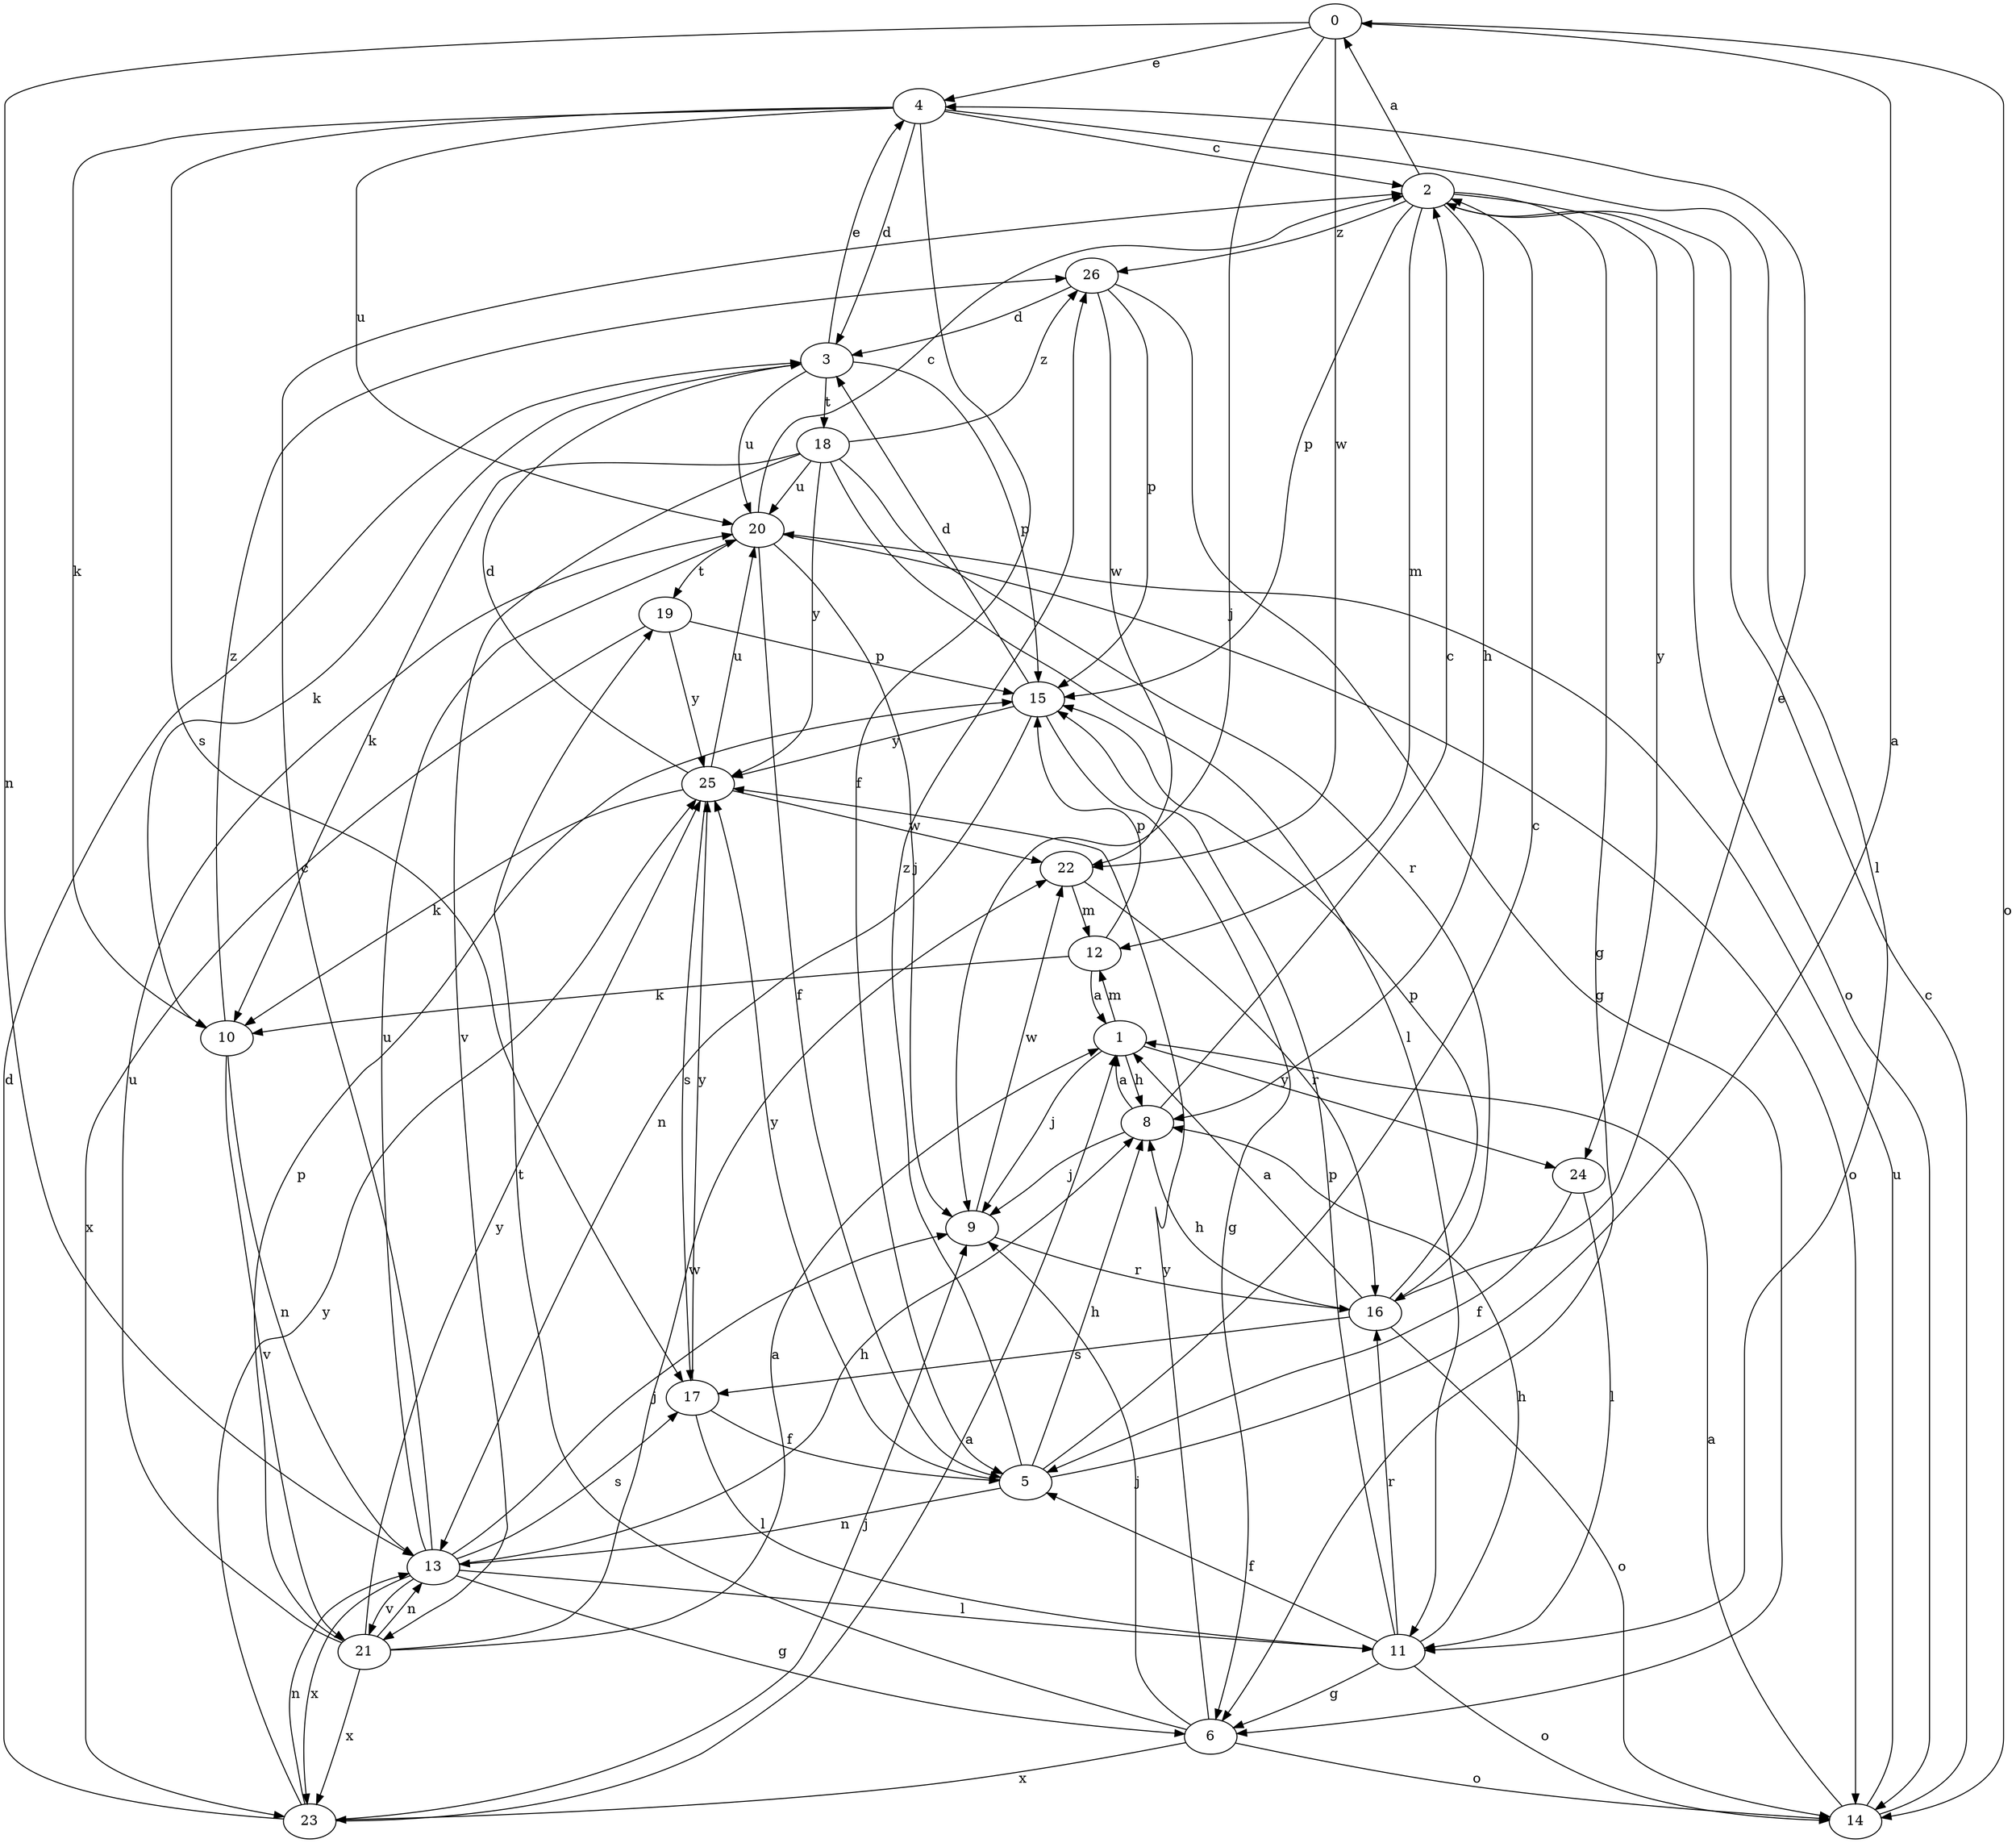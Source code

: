 strict digraph  {
0;
1;
2;
3;
4;
5;
6;
8;
9;
10;
11;
12;
13;
14;
15;
16;
17;
18;
19;
20;
21;
22;
23;
24;
25;
26;
0 -> 4  [label=e];
0 -> 9  [label=j];
0 -> 13  [label=n];
0 -> 14  [label=o];
0 -> 22  [label=w];
1 -> 8  [label=h];
1 -> 9  [label=j];
1 -> 12  [label=m];
1 -> 24  [label=y];
2 -> 0  [label=a];
2 -> 6  [label=g];
2 -> 8  [label=h];
2 -> 12  [label=m];
2 -> 14  [label=o];
2 -> 15  [label=p];
2 -> 24  [label=y];
2 -> 26  [label=z];
3 -> 4  [label=e];
3 -> 10  [label=k];
3 -> 15  [label=p];
3 -> 18  [label=t];
3 -> 20  [label=u];
4 -> 2  [label=c];
4 -> 3  [label=d];
4 -> 5  [label=f];
4 -> 10  [label=k];
4 -> 11  [label=l];
4 -> 17  [label=s];
4 -> 20  [label=u];
5 -> 0  [label=a];
5 -> 2  [label=c];
5 -> 8  [label=h];
5 -> 13  [label=n];
5 -> 25  [label=y];
5 -> 26  [label=z];
6 -> 9  [label=j];
6 -> 14  [label=o];
6 -> 19  [label=t];
6 -> 23  [label=x];
6 -> 25  [label=y];
8 -> 1  [label=a];
8 -> 2  [label=c];
8 -> 9  [label=j];
9 -> 16  [label=r];
9 -> 22  [label=w];
10 -> 13  [label=n];
10 -> 21  [label=v];
10 -> 26  [label=z];
11 -> 5  [label=f];
11 -> 6  [label=g];
11 -> 8  [label=h];
11 -> 14  [label=o];
11 -> 15  [label=p];
11 -> 16  [label=r];
12 -> 1  [label=a];
12 -> 10  [label=k];
12 -> 15  [label=p];
13 -> 2  [label=c];
13 -> 6  [label=g];
13 -> 8  [label=h];
13 -> 9  [label=j];
13 -> 11  [label=l];
13 -> 17  [label=s];
13 -> 20  [label=u];
13 -> 21  [label=v];
13 -> 23  [label=x];
14 -> 1  [label=a];
14 -> 2  [label=c];
14 -> 20  [label=u];
15 -> 3  [label=d];
15 -> 6  [label=g];
15 -> 13  [label=n];
15 -> 25  [label=y];
16 -> 1  [label=a];
16 -> 4  [label=e];
16 -> 8  [label=h];
16 -> 14  [label=o];
16 -> 15  [label=p];
16 -> 17  [label=s];
17 -> 5  [label=f];
17 -> 11  [label=l];
17 -> 25  [label=y];
18 -> 10  [label=k];
18 -> 11  [label=l];
18 -> 16  [label=r];
18 -> 20  [label=u];
18 -> 21  [label=v];
18 -> 25  [label=y];
18 -> 26  [label=z];
19 -> 15  [label=p];
19 -> 23  [label=x];
19 -> 25  [label=y];
20 -> 2  [label=c];
20 -> 5  [label=f];
20 -> 9  [label=j];
20 -> 14  [label=o];
20 -> 19  [label=t];
21 -> 1  [label=a];
21 -> 13  [label=n];
21 -> 15  [label=p];
21 -> 20  [label=u];
21 -> 22  [label=w];
21 -> 23  [label=x];
21 -> 25  [label=y];
22 -> 12  [label=m];
22 -> 16  [label=r];
23 -> 1  [label=a];
23 -> 3  [label=d];
23 -> 9  [label=j];
23 -> 13  [label=n];
23 -> 25  [label=y];
24 -> 5  [label=f];
24 -> 11  [label=l];
25 -> 3  [label=d];
25 -> 10  [label=k];
25 -> 17  [label=s];
25 -> 20  [label=u];
25 -> 22  [label=w];
26 -> 3  [label=d];
26 -> 6  [label=g];
26 -> 15  [label=p];
26 -> 22  [label=w];
}
